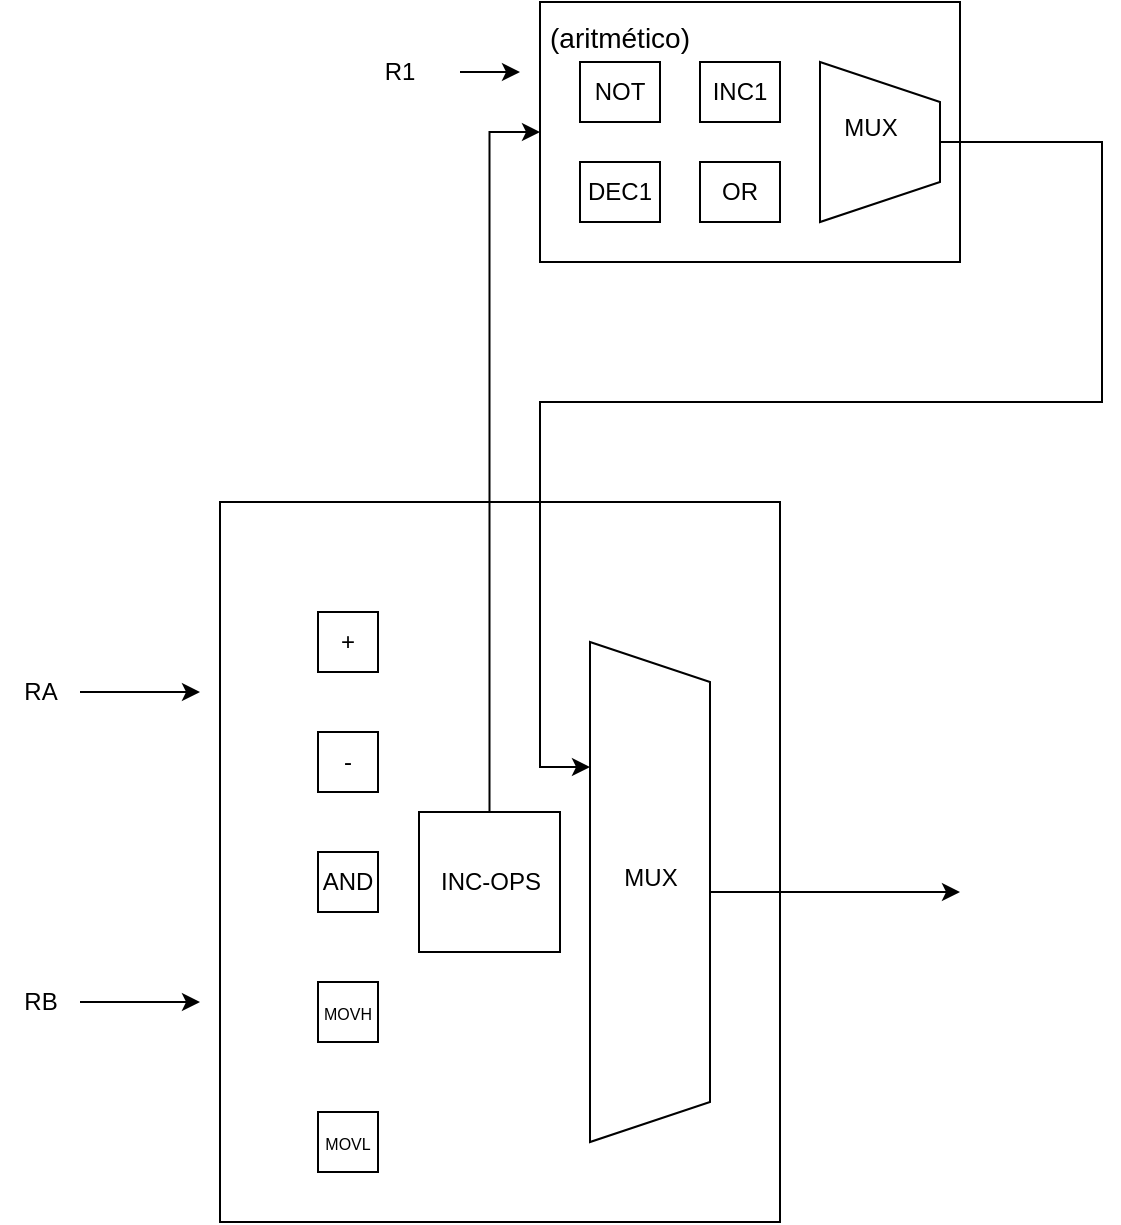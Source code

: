 <mxfile version="27.0.9">
  <diagram name="PÃ¡gina-1" id="wjpMNCQlULNt_7o0CSOt">
    <mxGraphModel dx="1767" dy="747" grid="1" gridSize="10" guides="1" tooltips="1" connect="1" arrows="1" fold="1" page="1" pageScale="1" pageWidth="827" pageHeight="1169" math="0" shadow="0">
      <root>
        <mxCell id="0" />
        <mxCell id="1" parent="0" />
        <mxCell id="pXhN5apPgbjw7_3pU-Wd-1" value="" style="whiteSpace=wrap;html=1;" parent="1" vertex="1">
          <mxGeometry x="240" y="520" width="280" height="360" as="geometry" />
        </mxCell>
        <mxCell id="pXhN5apPgbjw7_3pU-Wd-3" value="+" style="whiteSpace=wrap;html=1;" parent="1" vertex="1">
          <mxGeometry x="289" y="575" width="30" height="30" as="geometry" />
        </mxCell>
        <mxCell id="pXhN5apPgbjw7_3pU-Wd-4" value="&lt;font style=&quot;font-size: 8px;&quot;&gt;MOVH&lt;/font&gt;" style="whiteSpace=wrap;html=1;" parent="1" vertex="1">
          <mxGeometry x="289" y="760" width="30" height="30" as="geometry" />
        </mxCell>
        <mxCell id="pXhN5apPgbjw7_3pU-Wd-6" value="AND" style="whiteSpace=wrap;html=1;" parent="1" vertex="1">
          <mxGeometry x="289" y="695" width="30" height="30" as="geometry" />
        </mxCell>
        <mxCell id="pXhN5apPgbjw7_3pU-Wd-8" value="-" style="whiteSpace=wrap;html=1;" parent="1" vertex="1">
          <mxGeometry x="289" y="635" width="30" height="30" as="geometry" />
        </mxCell>
        <mxCell id="pXhN5apPgbjw7_3pU-Wd-9" value="&lt;font style=&quot;font-size: 8px;&quot;&gt;MOVL&lt;/font&gt;" style="whiteSpace=wrap;html=1;" parent="1" vertex="1">
          <mxGeometry x="289" y="825" width="30" height="30" as="geometry" />
        </mxCell>
        <mxCell id="UletXSA8wV_9DIR7e6r4-6" style="edgeStyle=orthogonalEdgeStyle;rounded=0;orthogonalLoop=1;jettySize=auto;html=1;exitX=0.5;exitY=0;exitDx=0;exitDy=0;" parent="1" source="pXhN5apPgbjw7_3pU-Wd-11" edge="1">
          <mxGeometry relative="1" as="geometry">
            <mxPoint x="610" y="715" as="targetPoint" />
          </mxGeometry>
        </mxCell>
        <mxCell id="pXhN5apPgbjw7_3pU-Wd-11" value="" style="shape=trapezoid;perimeter=trapezoidPerimeter;whiteSpace=wrap;html=1;fixedSize=1;rotation=90;" parent="1" vertex="1">
          <mxGeometry x="330" y="685" width="250" height="60" as="geometry" />
        </mxCell>
        <mxCell id="pXhN5apPgbjw7_3pU-Wd-13" value="&lt;div&gt;MUX&lt;/div&gt;&lt;div&gt;&lt;br&gt;&lt;/div&gt;" style="text;html=1;align=center;verticalAlign=middle;resizable=0;points=[];autosize=1;strokeColor=none;fillColor=none;" parent="1" vertex="1">
          <mxGeometry x="430" y="695" width="50" height="40" as="geometry" />
        </mxCell>
        <mxCell id="UletXSA8wV_9DIR7e6r4-8" style="edgeStyle=orthogonalEdgeStyle;rounded=0;orthogonalLoop=1;jettySize=auto;html=1;" parent="1" source="pXhN5apPgbjw7_3pU-Wd-15" edge="1">
          <mxGeometry relative="1" as="geometry">
            <mxPoint x="230" y="615" as="targetPoint" />
          </mxGeometry>
        </mxCell>
        <mxCell id="pXhN5apPgbjw7_3pU-Wd-15" value="RA" style="text;html=1;align=center;verticalAlign=middle;resizable=0;points=[];autosize=1;strokeColor=none;fillColor=none;" parent="1" vertex="1">
          <mxGeometry x="130" y="600" width="40" height="30" as="geometry" />
        </mxCell>
        <mxCell id="UletXSA8wV_9DIR7e6r4-9" style="edgeStyle=orthogonalEdgeStyle;rounded=0;orthogonalLoop=1;jettySize=auto;html=1;" parent="1" source="pXhN5apPgbjw7_3pU-Wd-16" edge="1">
          <mxGeometry relative="1" as="geometry">
            <mxPoint x="230" y="770" as="targetPoint" />
          </mxGeometry>
        </mxCell>
        <mxCell id="pXhN5apPgbjw7_3pU-Wd-16" value="RB" style="text;html=1;align=center;verticalAlign=middle;resizable=0;points=[];autosize=1;strokeColor=none;fillColor=none;" parent="1" vertex="1">
          <mxGeometry x="130" y="755" width="40" height="30" as="geometry" />
        </mxCell>
        <mxCell id="UletXSA8wV_9DIR7e6r4-10" style="edgeStyle=orthogonalEdgeStyle;rounded=0;orthogonalLoop=1;jettySize=auto;html=1;entryX=0;entryY=0.5;entryDx=0;entryDy=0;" parent="1" source="UletXSA8wV_9DIR7e6r4-4" target="UletXSA8wV_9DIR7e6r4-12" edge="1">
          <mxGeometry relative="1" as="geometry">
            <mxPoint x="340" y="400" as="targetPoint" />
          </mxGeometry>
        </mxCell>
        <mxCell id="UletXSA8wV_9DIR7e6r4-4" value="INC-OPS" style="rounded=0;whiteSpace=wrap;html=1;" parent="1" vertex="1">
          <mxGeometry x="339.5" y="675" width="70.5" height="70" as="geometry" />
        </mxCell>
        <mxCell id="UletXSA8wV_9DIR7e6r4-12" value="" style="rounded=0;whiteSpace=wrap;html=1;" parent="1" vertex="1">
          <mxGeometry x="400" y="270" width="210" height="130" as="geometry" />
        </mxCell>
        <mxCell id="UletXSA8wV_9DIR7e6r4-14" value="OR" style="whiteSpace=wrap;html=1;" parent="1" vertex="1">
          <mxGeometry x="480" y="350" width="40" height="30" as="geometry" />
        </mxCell>
        <mxCell id="UletXSA8wV_9DIR7e6r4-16" value="&lt;div&gt;DEC1&lt;/div&gt;" style="whiteSpace=wrap;html=1;" parent="1" vertex="1">
          <mxGeometry x="420" y="350" width="40" height="30" as="geometry" />
        </mxCell>
        <mxCell id="UletXSA8wV_9DIR7e6r4-17" value="INC1" style="whiteSpace=wrap;html=1;" parent="1" vertex="1">
          <mxGeometry x="480" y="300" width="40" height="30" as="geometry" />
        </mxCell>
        <mxCell id="UletXSA8wV_9DIR7e6r4-18" value="NOT" style="whiteSpace=wrap;html=1;" parent="1" vertex="1">
          <mxGeometry x="420" y="300" width="40" height="30" as="geometry" />
        </mxCell>
        <mxCell id="UletXSA8wV_9DIR7e6r4-19" style="edgeStyle=orthogonalEdgeStyle;rounded=0;orthogonalLoop=1;jettySize=auto;html=1;exitX=0.5;exitY=1;exitDx=0;exitDy=0;" parent="1" source="UletXSA8wV_9DIR7e6r4-18" target="UletXSA8wV_9DIR7e6r4-18" edge="1">
          <mxGeometry relative="1" as="geometry" />
        </mxCell>
        <mxCell id="UletXSA8wV_9DIR7e6r4-21" style="edgeStyle=orthogonalEdgeStyle;rounded=0;orthogonalLoop=1;jettySize=auto;html=1;entryX=0.25;entryY=1;entryDx=0;entryDy=0;" parent="1" source="UletXSA8wV_9DIR7e6r4-22" edge="1" target="pXhN5apPgbjw7_3pU-Wd-11">
          <mxGeometry relative="1" as="geometry">
            <mxPoint x="400" y="480" as="targetPoint" />
            <Array as="points">
              <mxPoint x="681" y="340" />
              <mxPoint x="681" y="470" />
              <mxPoint x="400" y="470" />
              <mxPoint x="400" y="652" />
            </Array>
          </mxGeometry>
        </mxCell>
        <mxCell id="UletXSA8wV_9DIR7e6r4-20" value="" style="shape=trapezoid;perimeter=trapezoidPerimeter;whiteSpace=wrap;html=1;fixedSize=1;rotation=90;" parent="1" vertex="1">
          <mxGeometry x="530" y="310" width="80" height="60" as="geometry" />
        </mxCell>
        <mxCell id="UletXSA8wV_9DIR7e6r4-27" style="edgeStyle=orthogonalEdgeStyle;rounded=0;orthogonalLoop=1;jettySize=auto;html=1;" parent="1" source="UletXSA8wV_9DIR7e6r4-23" edge="1">
          <mxGeometry relative="1" as="geometry">
            <mxPoint x="390" y="305" as="targetPoint" />
          </mxGeometry>
        </mxCell>
        <mxCell id="UletXSA8wV_9DIR7e6r4-23" value="R1" style="text;html=1;align=center;verticalAlign=middle;whiteSpace=wrap;rounded=0;" parent="1" vertex="1">
          <mxGeometry x="300" y="290" width="60" height="30" as="geometry" />
        </mxCell>
        <mxCell id="UletXSA8wV_9DIR7e6r4-22" value="&lt;div&gt;MUX&lt;/div&gt;&lt;div&gt;&lt;br&gt;&lt;/div&gt;" style="text;html=1;align=center;verticalAlign=middle;resizable=0;points=[];autosize=1;strokeColor=none;fillColor=none;" parent="1" vertex="1">
          <mxGeometry x="540" y="320" width="50" height="40" as="geometry" />
        </mxCell>
        <mxCell id="UletXSA8wV_9DIR7e6r4-30" value="(aritmético)" style="text;html=1;align=center;verticalAlign=middle;whiteSpace=wrap;rounded=0;strokeWidth=2;fontStyle=0;fontSize=14;" parent="1" vertex="1">
          <mxGeometry x="420" y="270" width="40" height="35" as="geometry" />
        </mxCell>
      </root>
    </mxGraphModel>
  </diagram>
</mxfile>
